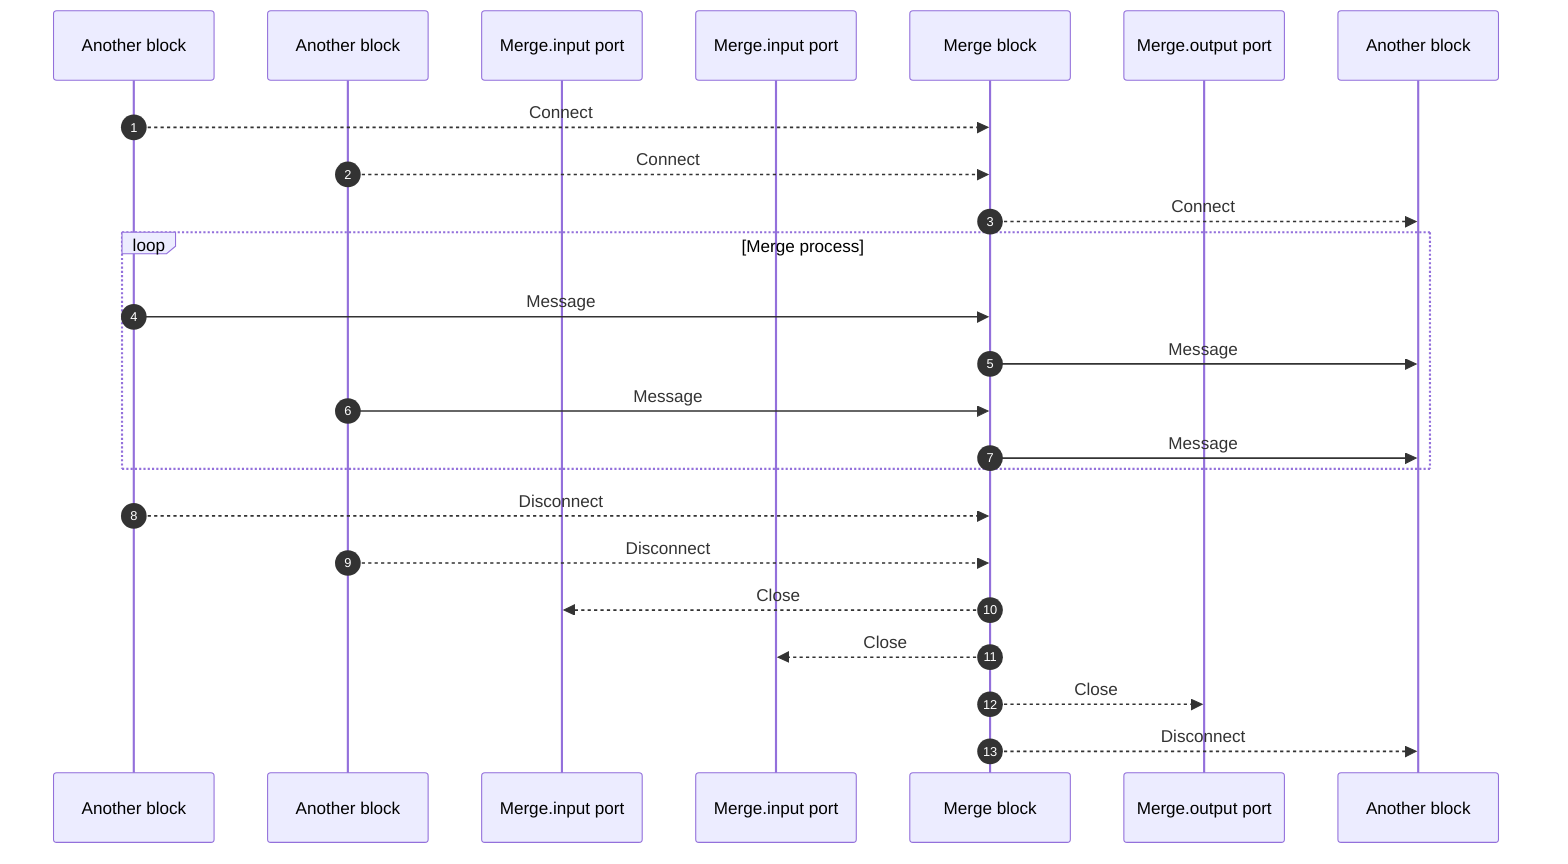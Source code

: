 sequenceDiagram
    autonumber
    participant BlockA as Another block
    participant BlockA2 as Another block
    participant Merge.input as Merge.input port
    participant Merge.input2 as Merge.input port
    participant Merge as Merge block
    participant Merge.output as Merge.output port
    participant BlockB as Another block

    BlockA-->>Merge: Connect
    BlockA2-->>Merge: Connect
    Merge-->>BlockB: Connect

    loop Merge process
        BlockA->>Merge: Message
        Merge->>BlockB: Message
        BlockA2->>Merge: Message
        Merge->>BlockB: Message
    end
    BlockA-->>Merge: Disconnect
    BlockA2-->>Merge: Disconnect
    Merge-->>Merge.input: Close
    Merge-->>Merge.input2: Close
    Merge-->>Merge.output: Close
    Merge-->>BlockB: Disconnect